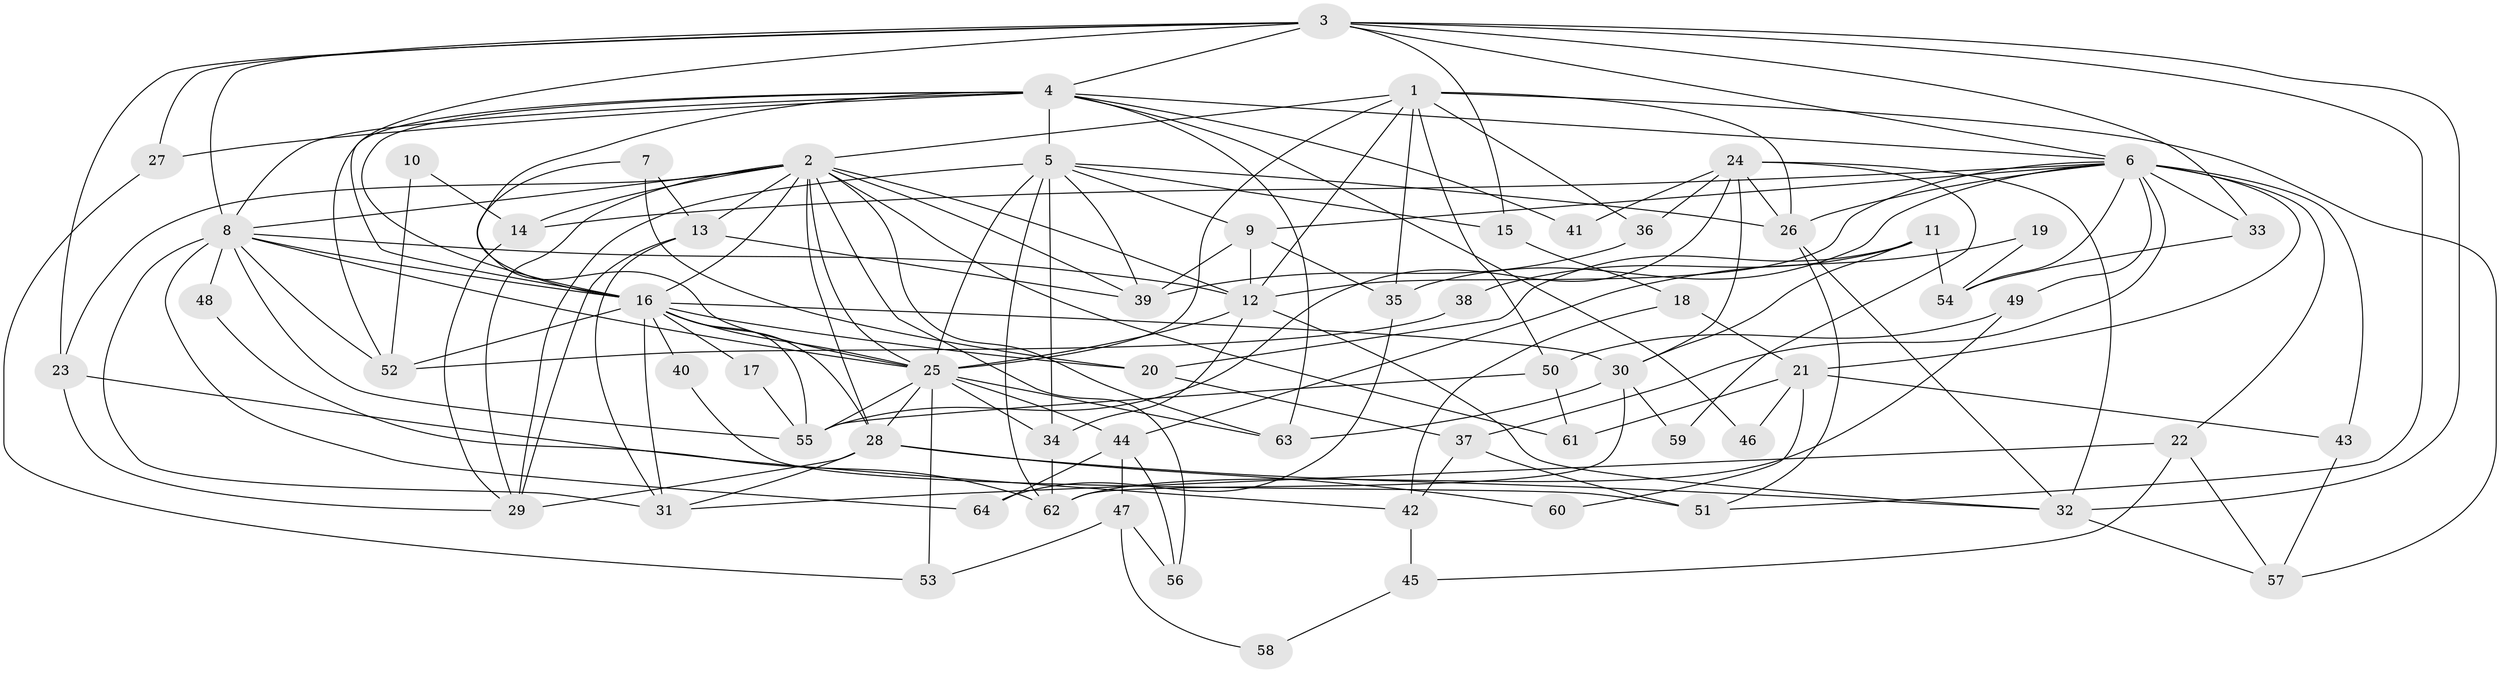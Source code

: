 // original degree distribution, {4: 0.27358490566037735, 3: 0.2641509433962264, 5: 0.1792452830188679, 2: 0.1320754716981132, 6: 0.12264150943396226, 7: 0.009433962264150943, 8: 0.018867924528301886}
// Generated by graph-tools (version 1.1) at 2025/51/03/04/25 22:51:14]
// undirected, 64 vertices, 159 edges
graph export_dot {
  node [color=gray90,style=filled];
  1;
  2;
  3;
  4;
  5;
  6;
  7;
  8;
  9;
  10;
  11;
  12;
  13;
  14;
  15;
  16;
  17;
  18;
  19;
  20;
  21;
  22;
  23;
  24;
  25;
  26;
  27;
  28;
  29;
  30;
  31;
  32;
  33;
  34;
  35;
  36;
  37;
  38;
  39;
  40;
  41;
  42;
  43;
  44;
  45;
  46;
  47;
  48;
  49;
  50;
  51;
  52;
  53;
  54;
  55;
  56;
  57;
  58;
  59;
  60;
  61;
  62;
  63;
  64;
  1 -- 2 [weight=1.0];
  1 -- 12 [weight=1.0];
  1 -- 25 [weight=1.0];
  1 -- 26 [weight=1.0];
  1 -- 35 [weight=1.0];
  1 -- 36 [weight=1.0];
  1 -- 50 [weight=1.0];
  1 -- 57 [weight=1.0];
  2 -- 8 [weight=1.0];
  2 -- 12 [weight=1.0];
  2 -- 13 [weight=1.0];
  2 -- 14 [weight=1.0];
  2 -- 16 [weight=1.0];
  2 -- 23 [weight=1.0];
  2 -- 25 [weight=1.0];
  2 -- 28 [weight=1.0];
  2 -- 29 [weight=1.0];
  2 -- 39 [weight=1.0];
  2 -- 56 [weight=1.0];
  2 -- 61 [weight=1.0];
  2 -- 63 [weight=1.0];
  3 -- 4 [weight=1.0];
  3 -- 6 [weight=1.0];
  3 -- 8 [weight=1.0];
  3 -- 15 [weight=1.0];
  3 -- 16 [weight=1.0];
  3 -- 23 [weight=1.0];
  3 -- 27 [weight=1.0];
  3 -- 32 [weight=1.0];
  3 -- 33 [weight=1.0];
  3 -- 51 [weight=1.0];
  4 -- 5 [weight=2.0];
  4 -- 6 [weight=1.0];
  4 -- 8 [weight=1.0];
  4 -- 16 [weight=1.0];
  4 -- 25 [weight=2.0];
  4 -- 27 [weight=1.0];
  4 -- 41 [weight=1.0];
  4 -- 46 [weight=1.0];
  4 -- 52 [weight=1.0];
  4 -- 63 [weight=1.0];
  5 -- 9 [weight=1.0];
  5 -- 15 [weight=1.0];
  5 -- 25 [weight=2.0];
  5 -- 26 [weight=1.0];
  5 -- 29 [weight=2.0];
  5 -- 34 [weight=1.0];
  5 -- 39 [weight=2.0];
  5 -- 62 [weight=1.0];
  6 -- 9 [weight=1.0];
  6 -- 12 [weight=1.0];
  6 -- 14 [weight=1.0];
  6 -- 21 [weight=1.0];
  6 -- 22 [weight=1.0];
  6 -- 26 [weight=1.0];
  6 -- 33 [weight=1.0];
  6 -- 35 [weight=1.0];
  6 -- 37 [weight=1.0];
  6 -- 43 [weight=2.0];
  6 -- 49 [weight=1.0];
  6 -- 54 [weight=1.0];
  7 -- 13 [weight=1.0];
  7 -- 16 [weight=1.0];
  7 -- 20 [weight=1.0];
  8 -- 12 [weight=1.0];
  8 -- 16 [weight=1.0];
  8 -- 25 [weight=1.0];
  8 -- 31 [weight=1.0];
  8 -- 48 [weight=1.0];
  8 -- 52 [weight=1.0];
  8 -- 55 [weight=1.0];
  8 -- 64 [weight=1.0];
  9 -- 12 [weight=1.0];
  9 -- 35 [weight=1.0];
  9 -- 39 [weight=1.0];
  10 -- 14 [weight=1.0];
  10 -- 52 [weight=1.0];
  11 -- 20 [weight=1.0];
  11 -- 30 [weight=1.0];
  11 -- 38 [weight=1.0];
  11 -- 54 [weight=1.0];
  12 -- 25 [weight=1.0];
  12 -- 32 [weight=1.0];
  12 -- 34 [weight=1.0];
  13 -- 29 [weight=1.0];
  13 -- 31 [weight=1.0];
  13 -- 39 [weight=1.0];
  14 -- 29 [weight=1.0];
  15 -- 18 [weight=1.0];
  16 -- 17 [weight=1.0];
  16 -- 20 [weight=1.0];
  16 -- 25 [weight=1.0];
  16 -- 28 [weight=1.0];
  16 -- 30 [weight=1.0];
  16 -- 31 [weight=1.0];
  16 -- 40 [weight=2.0];
  16 -- 52 [weight=1.0];
  16 -- 55 [weight=1.0];
  17 -- 55 [weight=1.0];
  18 -- 21 [weight=1.0];
  18 -- 42 [weight=1.0];
  19 -- 44 [weight=1.0];
  19 -- 54 [weight=1.0];
  20 -- 37 [weight=1.0];
  21 -- 43 [weight=1.0];
  21 -- 46 [weight=1.0];
  21 -- 60 [weight=1.0];
  21 -- 61 [weight=1.0];
  22 -- 31 [weight=1.0];
  22 -- 45 [weight=1.0];
  22 -- 57 [weight=1.0];
  23 -- 29 [weight=1.0];
  23 -- 42 [weight=1.0];
  24 -- 26 [weight=1.0];
  24 -- 30 [weight=1.0];
  24 -- 32 [weight=1.0];
  24 -- 36 [weight=1.0];
  24 -- 41 [weight=1.0];
  24 -- 55 [weight=1.0];
  24 -- 59 [weight=1.0];
  25 -- 28 [weight=1.0];
  25 -- 34 [weight=1.0];
  25 -- 44 [weight=1.0];
  25 -- 53 [weight=1.0];
  25 -- 55 [weight=1.0];
  25 -- 63 [weight=1.0];
  26 -- 32 [weight=1.0];
  26 -- 51 [weight=1.0];
  27 -- 53 [weight=1.0];
  28 -- 29 [weight=1.0];
  28 -- 31 [weight=1.0];
  28 -- 32 [weight=1.0];
  28 -- 60 [weight=1.0];
  30 -- 59 [weight=1.0];
  30 -- 62 [weight=1.0];
  30 -- 63 [weight=1.0];
  32 -- 57 [weight=1.0];
  33 -- 54 [weight=1.0];
  34 -- 62 [weight=1.0];
  35 -- 64 [weight=1.0];
  36 -- 39 [weight=1.0];
  37 -- 42 [weight=1.0];
  37 -- 51 [weight=1.0];
  38 -- 52 [weight=1.0];
  40 -- 51 [weight=1.0];
  42 -- 45 [weight=1.0];
  43 -- 57 [weight=1.0];
  44 -- 47 [weight=1.0];
  44 -- 56 [weight=1.0];
  44 -- 64 [weight=1.0];
  45 -- 58 [weight=1.0];
  47 -- 53 [weight=1.0];
  47 -- 56 [weight=1.0];
  47 -- 58 [weight=1.0];
  48 -- 62 [weight=1.0];
  49 -- 50 [weight=1.0];
  49 -- 62 [weight=1.0];
  50 -- 55 [weight=1.0];
  50 -- 61 [weight=1.0];
}
